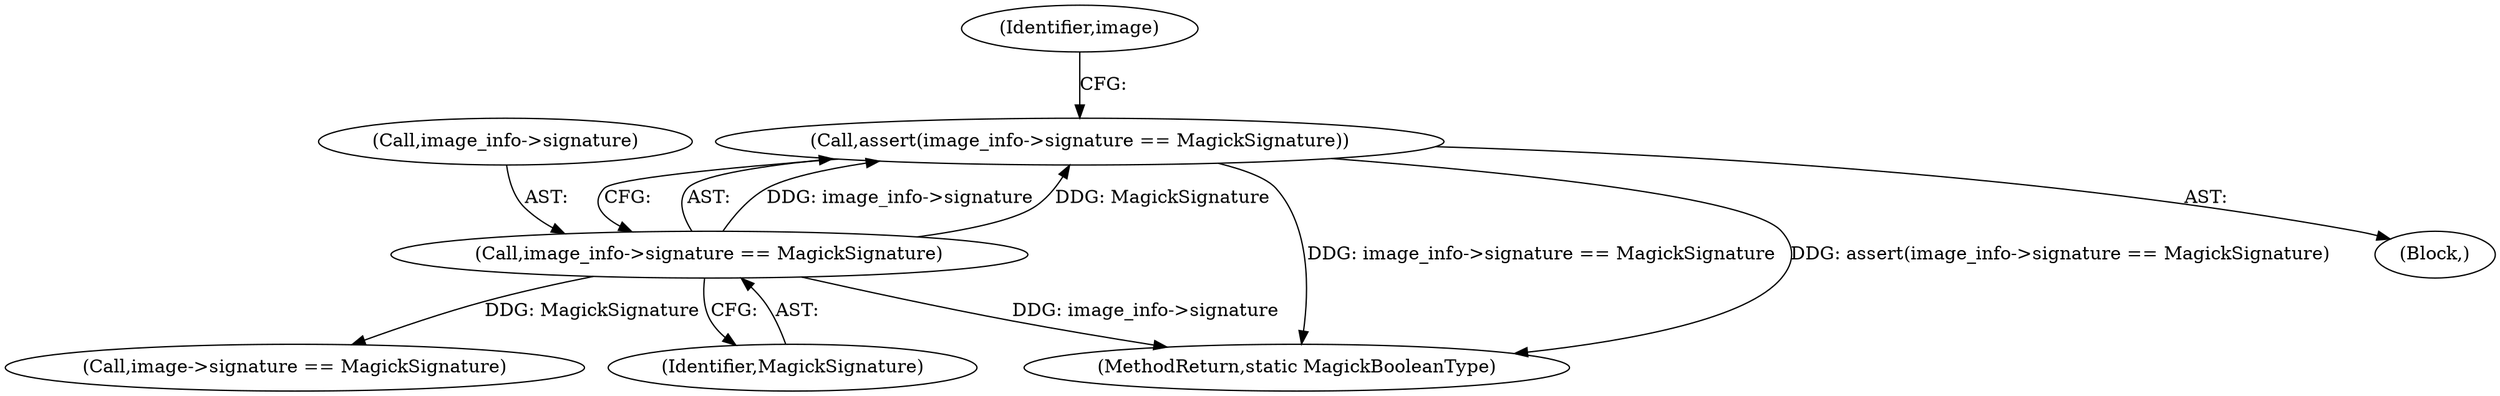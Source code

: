digraph "0_ImageMagick_10b3823a7619ed22d42764733eb052c4159bc8c1@API" {
"1000125" [label="(Call,assert(image_info->signature == MagickSignature))"];
"1000126" [label="(Call,image_info->signature == MagickSignature)"];
"1000561" [label="(MethodReturn,static MagickBooleanType)"];
"1000138" [label="(Call,image->signature == MagickSignature)"];
"1000125" [label="(Call,assert(image_info->signature == MagickSignature))"];
"1000107" [label="(Block,)"];
"1000126" [label="(Call,image_info->signature == MagickSignature)"];
"1000127" [label="(Call,image_info->signature)"];
"1000133" [label="(Identifier,image)"];
"1000130" [label="(Identifier,MagickSignature)"];
"1000125" -> "1000107"  [label="AST: "];
"1000125" -> "1000126"  [label="CFG: "];
"1000126" -> "1000125"  [label="AST: "];
"1000133" -> "1000125"  [label="CFG: "];
"1000125" -> "1000561"  [label="DDG: image_info->signature == MagickSignature"];
"1000125" -> "1000561"  [label="DDG: assert(image_info->signature == MagickSignature)"];
"1000126" -> "1000125"  [label="DDG: image_info->signature"];
"1000126" -> "1000125"  [label="DDG: MagickSignature"];
"1000126" -> "1000130"  [label="CFG: "];
"1000127" -> "1000126"  [label="AST: "];
"1000130" -> "1000126"  [label="AST: "];
"1000126" -> "1000561"  [label="DDG: image_info->signature"];
"1000126" -> "1000138"  [label="DDG: MagickSignature"];
}
